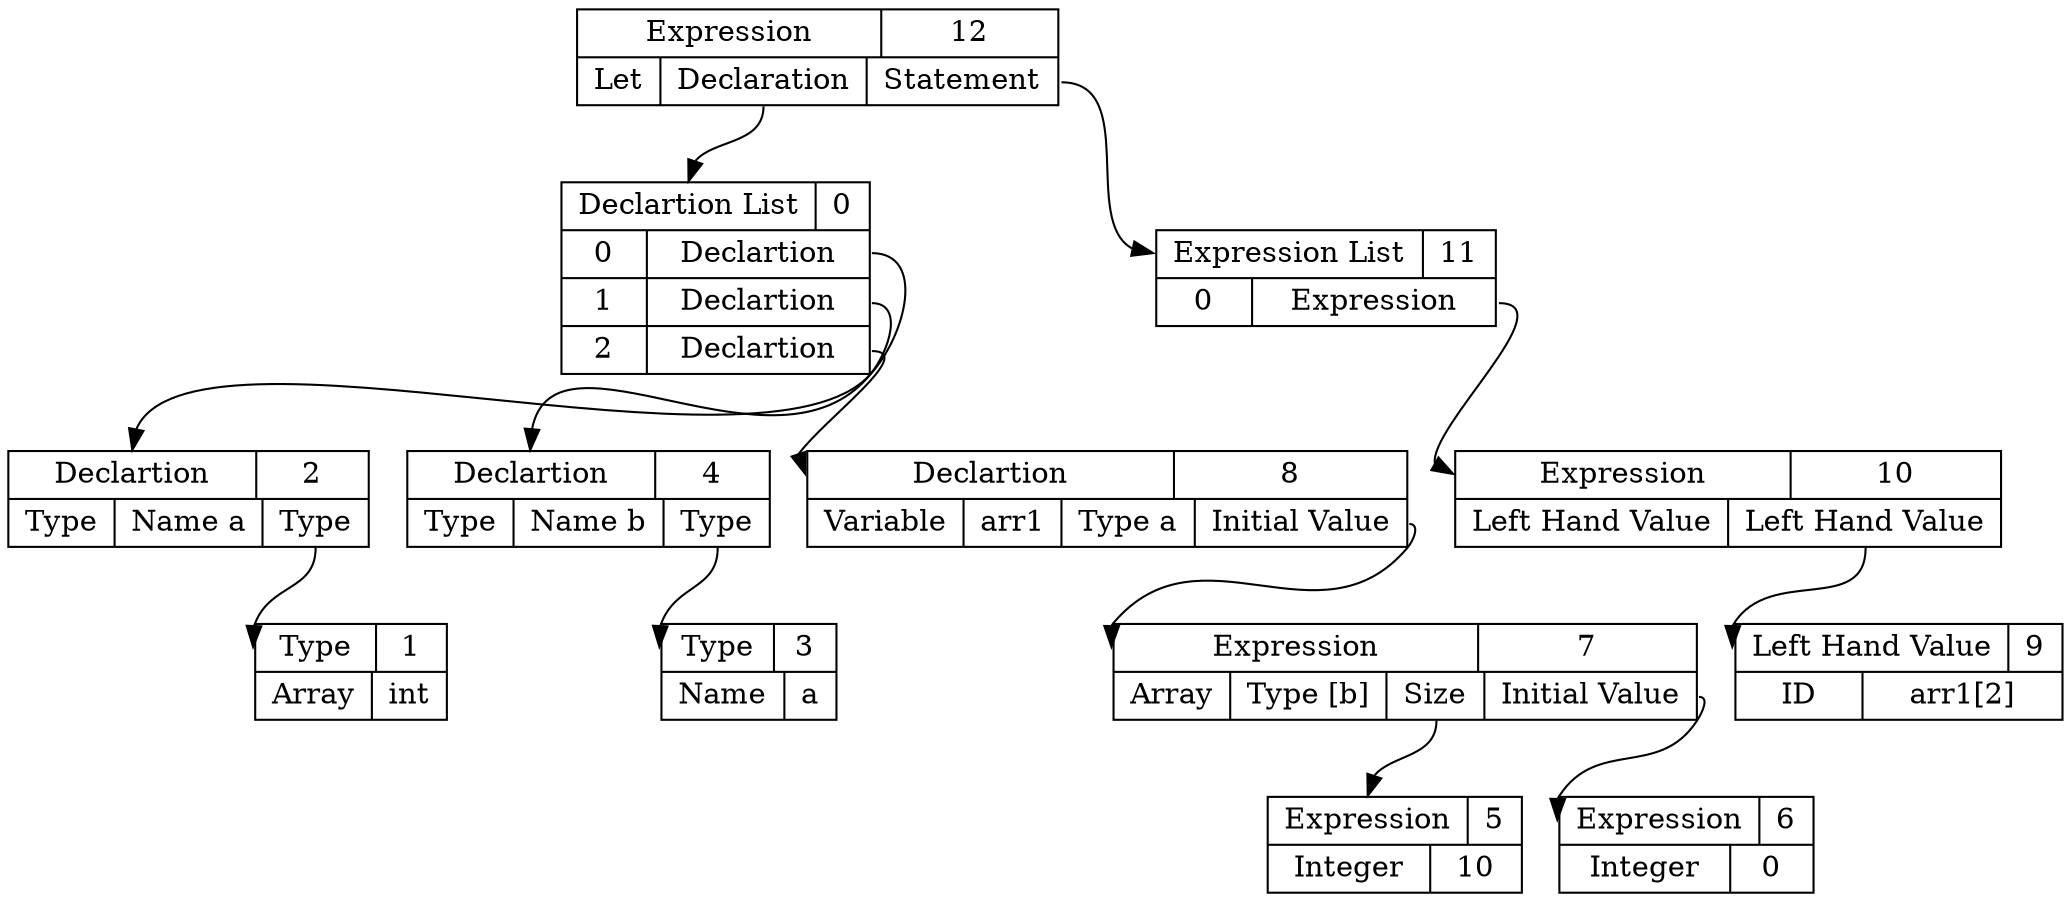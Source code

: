 digraph ast {
12 [shape=record, label="{ { <ptr> Expression | 12 } |{ Let | <dec> Declaration | <stmt> Statement } } "];
2 [shape=record, label="{ { <ptr> Declartion | 2 } | {Type | Name a | <ty> Type } }"];
1 [shape=record, label="{ { <ptr> Type | 1 } | { Array | int } } "];
2:ty -> 1:ptr;
0:pos0 -> 2:ptr;
4 [shape=record, label="{ { <ptr> Declartion | 4 } | {Type | Name b | <ty> Type } }"];
3 [shape=record, label="{ { <ptr> Type | 3 } | { Name | a } } "];
4:ty -> 3:ptr;
0:pos1 -> 4:ptr;
8 [shape=record, label="{ { <ptr> Declartion | 8 } | {Variable | arr1 | Type a | <initval> Initial Value } }"];
7 [shape=record, label="{ { <ptr> Expression | 7 } |{ Array | Type [b] | <sz> Size | <ival> Initial Value} } "];
5 [shape=record, label="{ { <ptr> Expression | 5 } |{ Integer | 10 } }"];
7:sz -> 5:ptr
6 [shape=record, label="{ { <ptr> Expression | 6 } |{ Integer | 0 } }"];
7:ival -> 6:ptr
8:initval -> 7:ptr;
0:pos2 -> 8:ptr;
0 [shape=record, label="{ { <ptr> Declartion List | 0 } | { 0 | <pos0> Declartion }| { 1 | <pos1> Declartion }| { 2 | <pos2> Declartion } }"];
12:dec -> 0:ptr
10 [shape=record, label="{ { <ptr> Expression | 10 } |{ Left Hand Value | <lval> Left Hand Value} }"];
9 [shape=record, label="{ { <ptr> Left Hand Value | 9 } | { ID | arr1[2] } } "];
10:lval -> 9:ptr
11:pos0 -> 10:ptr;
11 [shape=record, label="{ { <ptr> Expression List | 11 } | { 0 | <pos0> Expression } }"];
12:stmt -> 11:ptr
}
